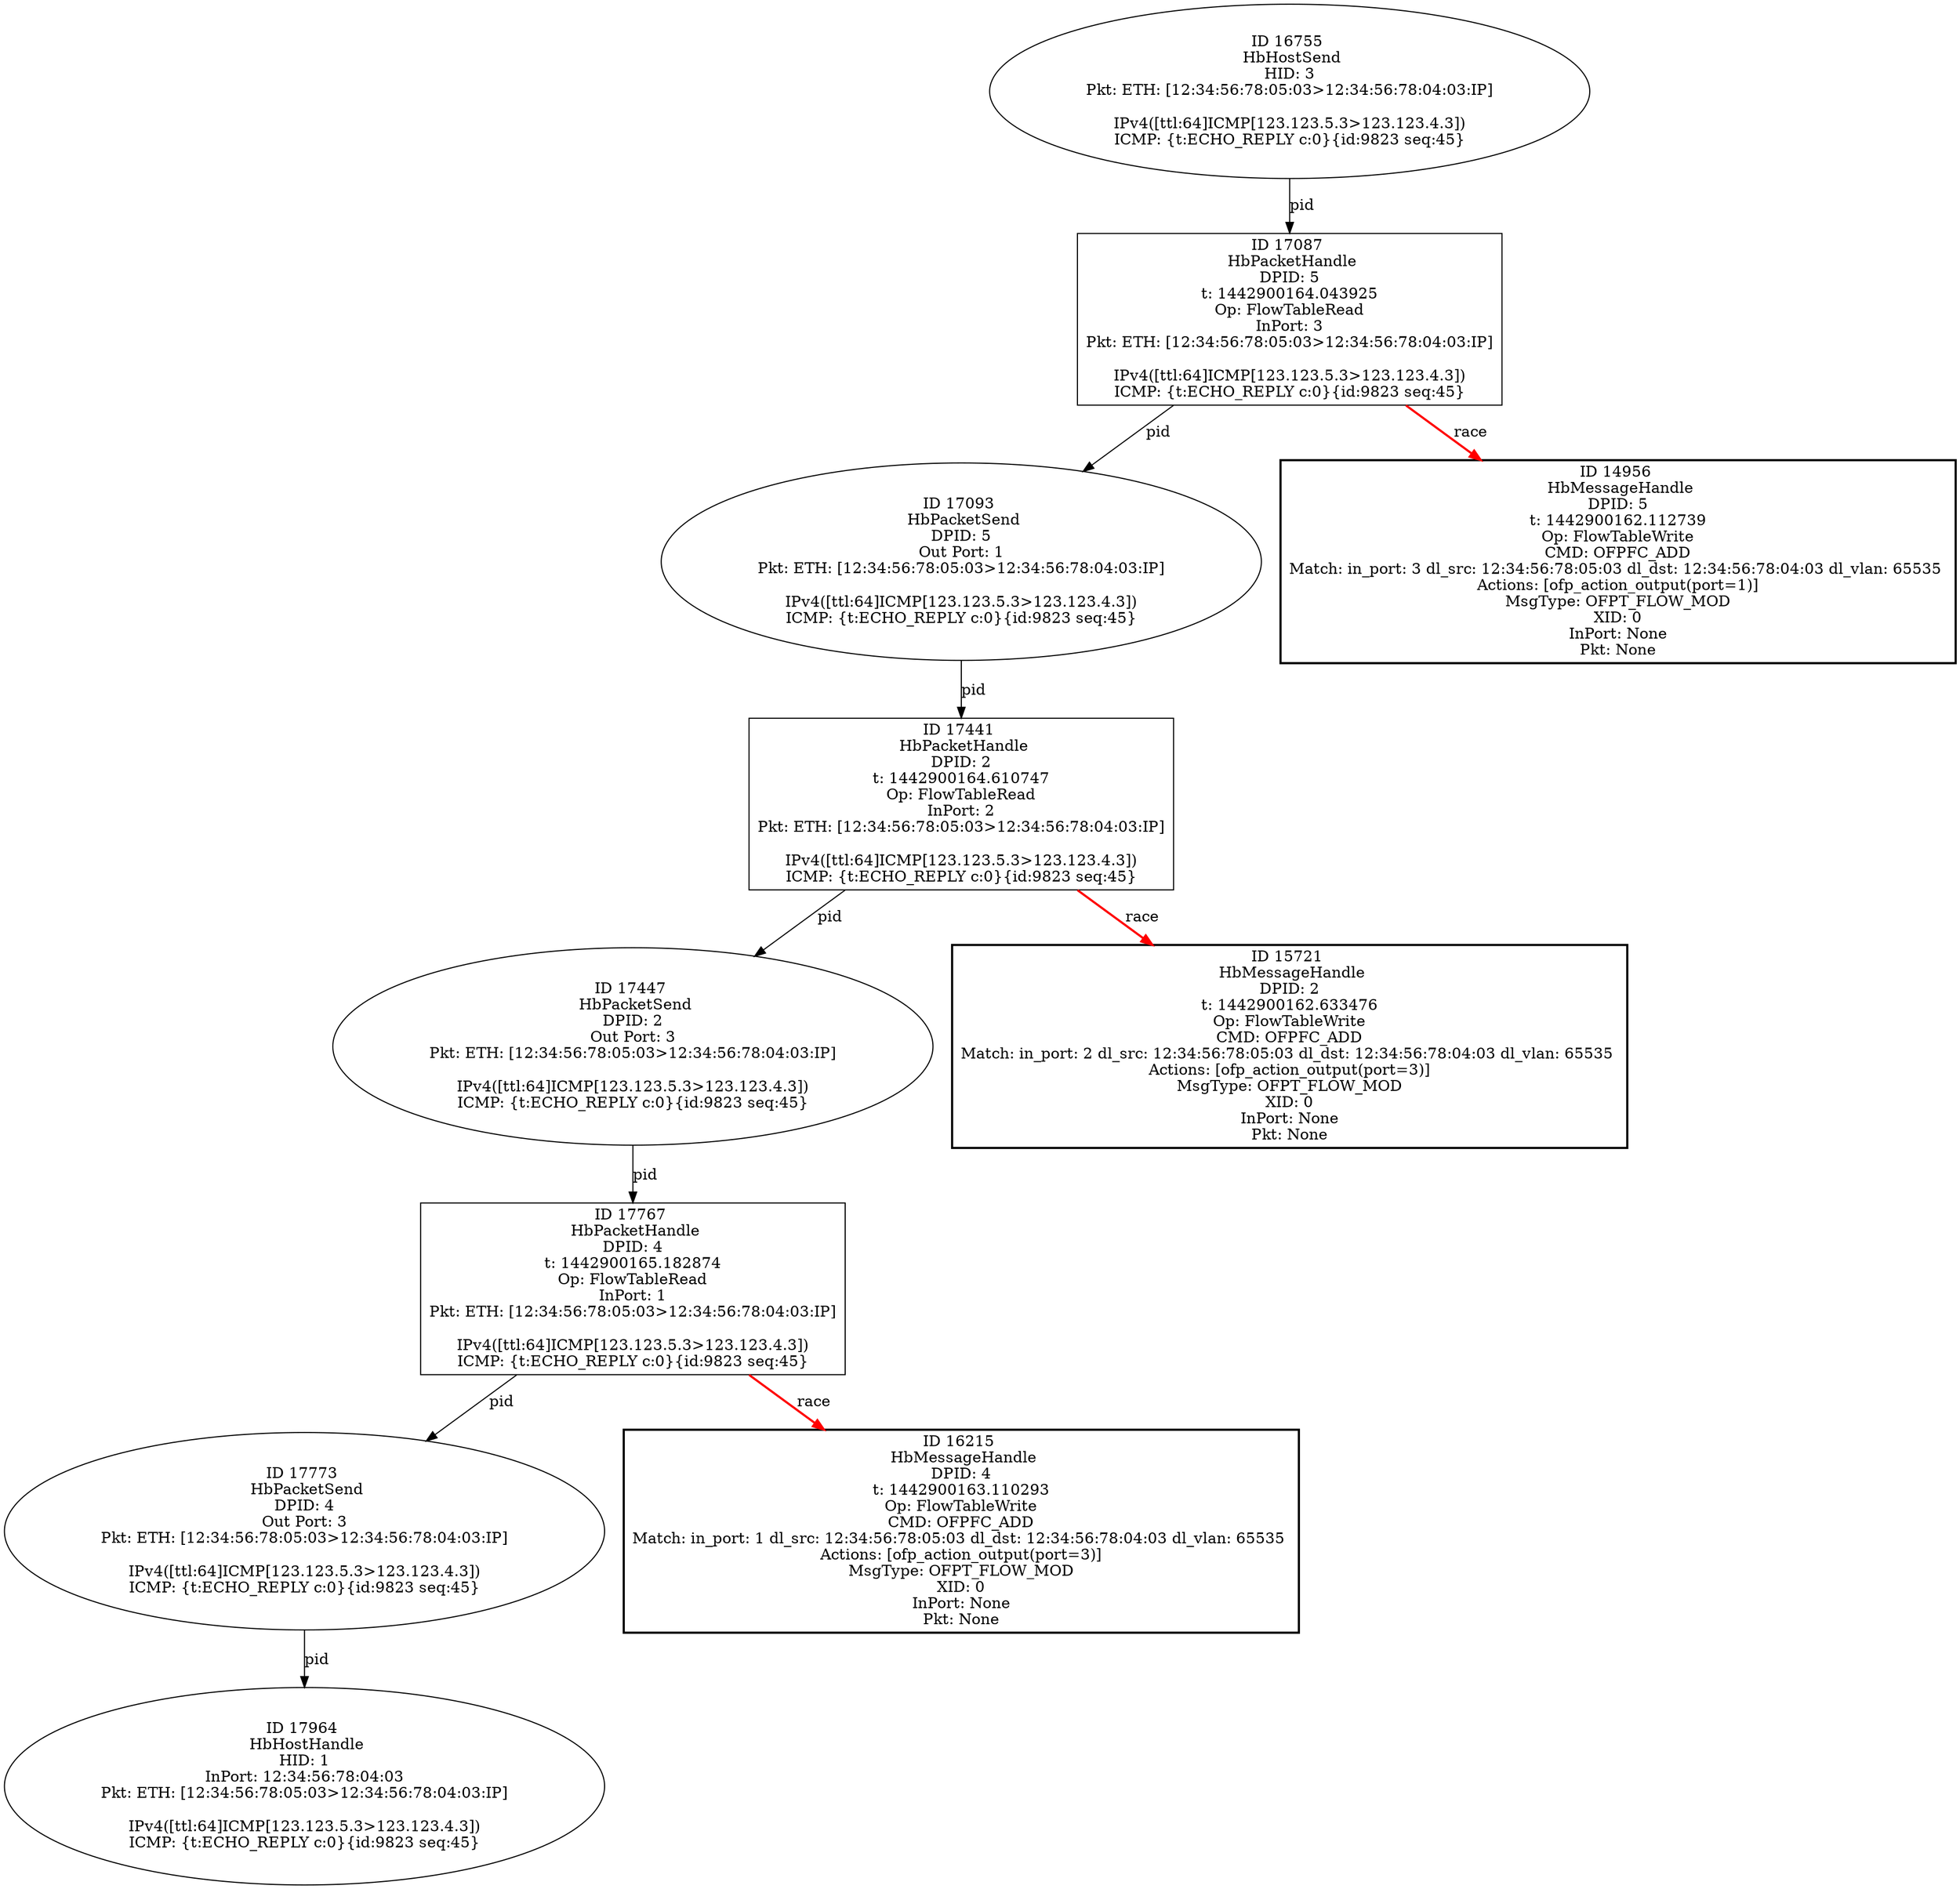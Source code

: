 strict digraph G {
17441 [shape=box, event=<hb_events.HbPacketHandle object at 0x10eb300d0>, label="ID 17441 
 HbPacketHandle
DPID: 2
t: 1442900164.610747
Op: FlowTableRead
InPort: 2
Pkt: ETH: [12:34:56:78:05:03>12:34:56:78:04:03:IP]

IPv4([ttl:64]ICMP[123.123.5.3>123.123.4.3])
ICMP: {t:ECHO_REPLY c:0}{id:9823 seq:45}"];
17093 [shape=oval, event=<hb_events.HbPacketSend object at 0x10e985410>, label="ID 17093 
 HbPacketSend
DPID: 5
Out Port: 1
Pkt: ETH: [12:34:56:78:05:03>12:34:56:78:04:03:IP]

IPv4([ttl:64]ICMP[123.123.5.3>123.123.4.3])
ICMP: {t:ECHO_REPLY c:0}{id:9823 seq:45}"];
17447 [shape=oval, event=<hb_events.HbPacketSend object at 0x10eb105d0>, label="ID 17447 
 HbPacketSend
DPID: 2
Out Port: 3
Pkt: ETH: [12:34:56:78:05:03>12:34:56:78:04:03:IP]

IPv4([ttl:64]ICMP[123.123.5.3>123.123.4.3])
ICMP: {t:ECHO_REPLY c:0}{id:9823 seq:45}"];
14956 [shape=box, style=bold, event=<hb_events.HbMessageHandle object at 0x10e513990>, label="ID 14956 
 HbMessageHandle
DPID: 5
t: 1442900162.112739
Op: FlowTableWrite
CMD: OFPFC_ADD
Match: in_port: 3 dl_src: 12:34:56:78:05:03 dl_dst: 12:34:56:78:04:03 dl_vlan: 65535 
Actions: [ofp_action_output(port=1)]
MsgType: OFPT_FLOW_MOD
XID: 0
InPort: None
Pkt: None"];
17767 [shape=box, event=<hb_events.HbPacketHandle object at 0x10ec71650>, label="ID 17767 
 HbPacketHandle
DPID: 4
t: 1442900165.182874
Op: FlowTableRead
InPort: 1
Pkt: ETH: [12:34:56:78:05:03>12:34:56:78:04:03:IP]

IPv4([ttl:64]ICMP[123.123.5.3>123.123.4.3])
ICMP: {t:ECHO_REPLY c:0}{id:9823 seq:45}"];
17964 [shape=oval, event=<hb_events.HbHostHandle object at 0x10ecfde50>, label="ID 17964 
 HbHostHandle
HID: 1
InPort: 12:34:56:78:04:03
Pkt: ETH: [12:34:56:78:05:03>12:34:56:78:04:03:IP]

IPv4([ttl:64]ICMP[123.123.5.3>123.123.4.3])
ICMP: {t:ECHO_REPLY c:0}{id:9823 seq:45}"];
17773 [shape=oval, event=<hb_events.HbPacketSend object at 0x10ec71950>, label="ID 17773 
 HbPacketSend
DPID: 4
Out Port: 3
Pkt: ETH: [12:34:56:78:05:03>12:34:56:78:04:03:IP]

IPv4([ttl:64]ICMP[123.123.5.3>123.123.4.3])
ICMP: {t:ECHO_REPLY c:0}{id:9823 seq:45}"];
16215 [shape=box, style=bold, event=<hb_events.HbMessageHandle object at 0x10e74f790>, label="ID 16215 
 HbMessageHandle
DPID: 4
t: 1442900163.110293
Op: FlowTableWrite
CMD: OFPFC_ADD
Match: in_port: 1 dl_src: 12:34:56:78:05:03 dl_dst: 12:34:56:78:04:03 dl_vlan: 65535 
Actions: [ofp_action_output(port=3)]
MsgType: OFPT_FLOW_MOD
XID: 0
InPort: None
Pkt: None"];
16755 [shape=oval, event=<hb_events.HbHostSend object at 0x10e89e250>, label="ID 16755 
 HbHostSend
HID: 3
Pkt: ETH: [12:34:56:78:05:03>12:34:56:78:04:03:IP]

IPv4([ttl:64]ICMP[123.123.5.3>123.123.4.3])
ICMP: {t:ECHO_REPLY c:0}{id:9823 seq:45}"];
15721 [shape=box, style=bold, event=<hb_events.HbMessageHandle object at 0x10e64d8d0>, label="ID 15721 
 HbMessageHandle
DPID: 2
t: 1442900162.633476
Op: FlowTableWrite
CMD: OFPFC_ADD
Match: in_port: 2 dl_src: 12:34:56:78:05:03 dl_dst: 12:34:56:78:04:03 dl_vlan: 65535 
Actions: [ofp_action_output(port=3)]
MsgType: OFPT_FLOW_MOD
XID: 0
InPort: None
Pkt: None"];
17087 [shape=box, event=<hb_events.HbPacketHandle object at 0x10e985290>, label="ID 17087 
 HbPacketHandle
DPID: 5
t: 1442900164.043925
Op: FlowTableRead
InPort: 3
Pkt: ETH: [12:34:56:78:05:03>12:34:56:78:04:03:IP]

IPv4([ttl:64]ICMP[123.123.5.3>123.123.4.3])
ICMP: {t:ECHO_REPLY c:0}{id:9823 seq:45}"];
17441 -> 15721  [harmful=True, color=red, style=bold, rel=race, label=race];
17441 -> 17447  [rel=pid, label=pid];
17093 -> 17441  [rel=pid, label=pid];
17767 -> 17773  [rel=pid, label=pid];
17767 -> 16215  [harmful=True, color=red, style=bold, rel=race, label=race];
17447 -> 17767  [rel=pid, label=pid];
17773 -> 17964  [rel=pid, label=pid];
16755 -> 17087  [rel=pid, label=pid];
17087 -> 14956  [harmful=True, color=red, style=bold, rel=race, label=race];
17087 -> 17093  [rel=pid, label=pid];
}

